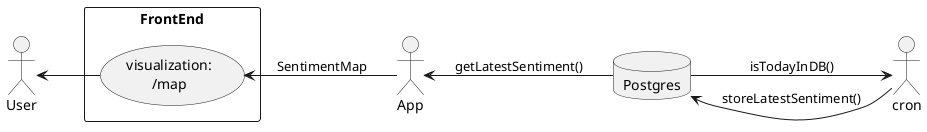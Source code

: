 @startuml

left to right direction

actor "User" as user

rectangle FrontEnd {
    usecase "visualization:\n/map" as visualize
}

actor "App" as App

database "Postgres" as db

actor "cron" as cron

user <-- visualize

visualize <-- App :  "SentimentMap"

App <-- db : "getLatestSentiment()"

cron --> db : "storeLatestSentiment()"

db --> cron : "isTodayInDB()"

@enduml